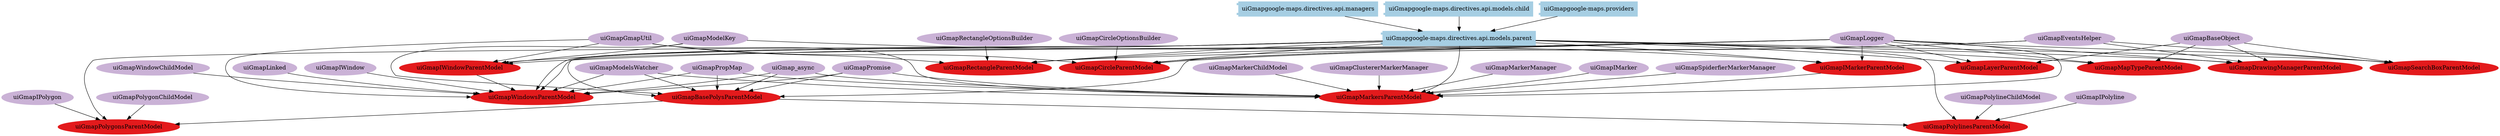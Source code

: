 digraph dependencies {
  node[shape="component",style="filled",colorscheme=paired12]


    node[shape="component"]
    "uiGmapgoogle-maps.directives.api.models.parent"[label="uiGmapgoogle-maps.directives.api.models.parent", color=1]

    
      "uiGmapgoogle-maps.directives.api.managers"[label="uiGmapgoogle-maps.directives.api.managers", color=1]
      "uiGmapgoogle-maps.directives.api.managers" -> "uiGmapgoogle-maps.directives.api.models.parent"
    
      "uiGmapgoogle-maps.directives.api.models.child"[label="uiGmapgoogle-maps.directives.api.models.child", color=1]
      "uiGmapgoogle-maps.directives.api.models.child" -> "uiGmapgoogle-maps.directives.api.models.parent"
    
      "uiGmapgoogle-maps.providers"[label="uiGmapgoogle-maps.providers", color=1]
      "uiGmapgoogle-maps.providers" -> "uiGmapgoogle-maps.directives.api.models.parent"
    


    node[shape="ellipse"]
    


    

    

    
      "uiGmapBasePolysParentModel"[label="uiGmapBasePolysParentModel", color=6]
      "uiGmapgoogle-maps.directives.api.models.parent" -> "uiGmapBasePolysParentModel"
    
      "uiGmapCircleParentModel"[label="uiGmapCircleParentModel", color=6]
      "uiGmapgoogle-maps.directives.api.models.parent" -> "uiGmapCircleParentModel"
    
      "uiGmapDrawingManagerParentModel"[label="uiGmapDrawingManagerParentModel", color=6]
      "uiGmapgoogle-maps.directives.api.models.parent" -> "uiGmapDrawingManagerParentModel"
    
      "uiGmapIMarkerParentModel"[label="uiGmapIMarkerParentModel", color=6]
      "uiGmapgoogle-maps.directives.api.models.parent" -> "uiGmapIMarkerParentModel"
    
      "uiGmapIWindowParentModel"[label="uiGmapIWindowParentModel", color=6]
      "uiGmapgoogle-maps.directives.api.models.parent" -> "uiGmapIWindowParentModel"
    
      "uiGmapLayerParentModel"[label="uiGmapLayerParentModel", color=6]
      "uiGmapgoogle-maps.directives.api.models.parent" -> "uiGmapLayerParentModel"
    
      "uiGmapMapTypeParentModel"[label="uiGmapMapTypeParentModel", color=6]
      "uiGmapgoogle-maps.directives.api.models.parent" -> "uiGmapMapTypeParentModel"
    
      "uiGmapMarkersParentModel"[label="uiGmapMarkersParentModel", color=6]
      "uiGmapgoogle-maps.directives.api.models.parent" -> "uiGmapMarkersParentModel"
    
      "uiGmapPolygonsParentModel"[label="uiGmapPolygonsParentModel", color=6]
      "uiGmapgoogle-maps.directives.api.models.parent" -> "uiGmapPolygonsParentModel"
    
      "uiGmapPolylinesParentModel"[label="uiGmapPolylinesParentModel", color=6]
      "uiGmapgoogle-maps.directives.api.models.parent" -> "uiGmapPolylinesParentModel"
    
      "uiGmapRectangleParentModel"[label="uiGmapRectangleParentModel", color=6]
      "uiGmapgoogle-maps.directives.api.models.parent" -> "uiGmapRectangleParentModel"
    
      "uiGmapSearchBoxParentModel"[label="uiGmapSearchBoxParentModel", color=6]
      "uiGmapgoogle-maps.directives.api.models.parent" -> "uiGmapSearchBoxParentModel"
    
      "uiGmapWindowsParentModel"[label="uiGmapWindowsParentModel", color=6]
      "uiGmapgoogle-maps.directives.api.models.parent" -> "uiGmapWindowsParentModel"
    

    node[shape="cds"]
    

    









    node[shape="ellipse",style="filled", color=9]
    

    


    

    

    
      
        "uiGmapLogger"[label="uiGmapLogger"]
        "uiGmapLogger" -> "uiGmapBasePolysParentModel"
      
        "uiGmapModelKey"[label="uiGmapModelKey"]
        "uiGmapModelKey" -> "uiGmapBasePolysParentModel"
      
        "uiGmapModelsWatcher"[label="uiGmapModelsWatcher"]
        "uiGmapModelsWatcher" -> "uiGmapBasePolysParentModel"
      
        "uiGmapPropMap"[label="uiGmapPropMap"]
        "uiGmapPropMap" -> "uiGmapBasePolysParentModel"
      
        "uiGmap_async"[label="uiGmap_async"]
        "uiGmap_async" -> "uiGmapBasePolysParentModel"
      
        "uiGmapPromise"[label="uiGmapPromise"]
        "uiGmapPromise" -> "uiGmapBasePolysParentModel"
      
    
      
        "uiGmapLogger"[label="uiGmapLogger"]
        "uiGmapLogger" -> "uiGmapCircleParentModel"
      
        "uiGmapGmapUtil"[label="uiGmapGmapUtil"]
        "uiGmapGmapUtil" -> "uiGmapCircleParentModel"
      
        "uiGmapEventsHelper"[label="uiGmapEventsHelper"]
        "uiGmapEventsHelper" -> "uiGmapCircleParentModel"
      
        "uiGmapCircleOptionsBuilder"[label="uiGmapCircleOptionsBuilder"]
        "uiGmapCircleOptionsBuilder" -> "uiGmapCircleParentModel"
      
    
      
        "uiGmapLogger"[label="uiGmapLogger"]
        "uiGmapLogger" -> "uiGmapDrawingManagerParentModel"
      
        "uiGmapBaseObject"[label="uiGmapBaseObject"]
        "uiGmapBaseObject" -> "uiGmapDrawingManagerParentModel"
      
        "uiGmapEventsHelper"[label="uiGmapEventsHelper"]
        "uiGmapEventsHelper" -> "uiGmapDrawingManagerParentModel"
      
    
      
        "uiGmapModelKey"[label="uiGmapModelKey"]
        "uiGmapModelKey" -> "uiGmapIMarkerParentModel"
      
        "uiGmapLogger"[label="uiGmapLogger"]
        "uiGmapLogger" -> "uiGmapIMarkerParentModel"
      
    
      
        "uiGmapModelKey"[label="uiGmapModelKey"]
        "uiGmapModelKey" -> "uiGmapIWindowParentModel"
      
        "uiGmapGmapUtil"[label="uiGmapGmapUtil"]
        "uiGmapGmapUtil" -> "uiGmapIWindowParentModel"
      
        "uiGmapLogger"[label="uiGmapLogger"]
        "uiGmapLogger" -> "uiGmapIWindowParentModel"
      
    
      
        "uiGmapBaseObject"[label="uiGmapBaseObject"]
        "uiGmapBaseObject" -> "uiGmapLayerParentModel"
      
        "uiGmapLogger"[label="uiGmapLogger"]
        "uiGmapLogger" -> "uiGmapLayerParentModel"
      
    
      
        "uiGmapBaseObject"[label="uiGmapBaseObject"]
        "uiGmapBaseObject" -> "uiGmapMapTypeParentModel"
      
        "uiGmapLogger"[label="uiGmapLogger"]
        "uiGmapLogger" -> "uiGmapMapTypeParentModel"
      
    
      
        "uiGmapIMarkerParentModel"[label="uiGmapIMarkerParentModel"]
        "uiGmapIMarkerParentModel" -> "uiGmapMarkersParentModel"
      
        "uiGmapModelsWatcher"[label="uiGmapModelsWatcher"]
        "uiGmapModelsWatcher" -> "uiGmapMarkersParentModel"
      
        "uiGmapPropMap"[label="uiGmapPropMap"]
        "uiGmapPropMap" -> "uiGmapMarkersParentModel"
      
        "uiGmapMarkerChildModel"[label="uiGmapMarkerChildModel"]
        "uiGmapMarkerChildModel" -> "uiGmapMarkersParentModel"
      
        "uiGmap_async"[label="uiGmap_async"]
        "uiGmap_async" -> "uiGmapMarkersParentModel"
      
        "uiGmapClustererMarkerManager"[label="uiGmapClustererMarkerManager"]
        "uiGmapClustererMarkerManager" -> "uiGmapMarkersParentModel"
      
        "uiGmapMarkerManager"[label="uiGmapMarkerManager"]
        "uiGmapMarkerManager" -> "uiGmapMarkersParentModel"
      
        "uiGmapIMarker"[label="uiGmapIMarker"]
        "uiGmapIMarker" -> "uiGmapMarkersParentModel"
      
        "uiGmapPromise"[label="uiGmapPromise"]
        "uiGmapPromise" -> "uiGmapMarkersParentModel"
      
        "uiGmapGmapUtil"[label="uiGmapGmapUtil"]
        "uiGmapGmapUtil" -> "uiGmapMarkersParentModel"
      
        "uiGmapLogger"[label="uiGmapLogger"]
        "uiGmapLogger" -> "uiGmapMarkersParentModel"
      
        "uiGmapSpiderfierMarkerManager"[label="uiGmapSpiderfierMarkerManager"]
        "uiGmapSpiderfierMarkerManager" -> "uiGmapMarkersParentModel"
      
    
      
        "uiGmapBasePolysParentModel"[label="uiGmapBasePolysParentModel"]
        "uiGmapBasePolysParentModel" -> "uiGmapPolygonsParentModel"
      
        "uiGmapPolygonChildModel"[label="uiGmapPolygonChildModel"]
        "uiGmapPolygonChildModel" -> "uiGmapPolygonsParentModel"
      
        "uiGmapIPolygon"[label="uiGmapIPolygon"]
        "uiGmapIPolygon" -> "uiGmapPolygonsParentModel"
      
    
      
        "uiGmapBasePolysParentModel"[label="uiGmapBasePolysParentModel"]
        "uiGmapBasePolysParentModel" -> "uiGmapPolylinesParentModel"
      
        "uiGmapPolylineChildModel"[label="uiGmapPolylineChildModel"]
        "uiGmapPolylineChildModel" -> "uiGmapPolylinesParentModel"
      
        "uiGmapIPolyline"[label="uiGmapIPolyline"]
        "uiGmapIPolyline" -> "uiGmapPolylinesParentModel"
      
    
      
        "uiGmapLogger"[label="uiGmapLogger"]
        "uiGmapLogger" -> "uiGmapRectangleParentModel"
      
        "uiGmapGmapUtil"[label="uiGmapGmapUtil"]
        "uiGmapGmapUtil" -> "uiGmapRectangleParentModel"
      
        "uiGmapEventsHelper"[label="uiGmapEventsHelper"]
        "uiGmapEventsHelper" -> "uiGmapRectangleParentModel"
      
        "uiGmapRectangleOptionsBuilder"[label="uiGmapRectangleOptionsBuilder"]
        "uiGmapRectangleOptionsBuilder" -> "uiGmapRectangleParentModel"
      
    
      
        "uiGmapBaseObject"[label="uiGmapBaseObject"]
        "uiGmapBaseObject" -> "uiGmapSearchBoxParentModel"
      
        "uiGmapLogger"[label="uiGmapLogger"]
        "uiGmapLogger" -> "uiGmapSearchBoxParentModel"
      
        "uiGmapEventsHelper"[label="uiGmapEventsHelper"]
        "uiGmapEventsHelper" -> "uiGmapSearchBoxParentModel"
      
    
      
        "uiGmapIWindowParentModel"[label="uiGmapIWindowParentModel"]
        "uiGmapIWindowParentModel" -> "uiGmapWindowsParentModel"
      
        "uiGmapModelsWatcher"[label="uiGmapModelsWatcher"]
        "uiGmapModelsWatcher" -> "uiGmapWindowsParentModel"
      
        "uiGmapPropMap"[label="uiGmapPropMap"]
        "uiGmapPropMap" -> "uiGmapWindowsParentModel"
      
        "uiGmapWindowChildModel"[label="uiGmapWindowChildModel"]
        "uiGmapWindowChildModel" -> "uiGmapWindowsParentModel"
      
        "uiGmapLinked"[label="uiGmapLinked"]
        "uiGmapLinked" -> "uiGmapWindowsParentModel"
      
        "uiGmap_async"[label="uiGmap_async"]
        "uiGmap_async" -> "uiGmapWindowsParentModel"
      
        "uiGmapLogger"[label="uiGmapLogger"]
        "uiGmapLogger" -> "uiGmapWindowsParentModel"
      
        "uiGmapPromise"[label="uiGmapPromise"]
        "uiGmapPromise" -> "uiGmapWindowsParentModel"
      
        "uiGmapIWindow"[label="uiGmapIWindow"]
        "uiGmapIWindow" -> "uiGmapWindowsParentModel"
      
        "uiGmapGmapUtil"[label="uiGmapGmapUtil"]
        "uiGmapGmapUtil" -> "uiGmapWindowsParentModel"
      
    

    


}
